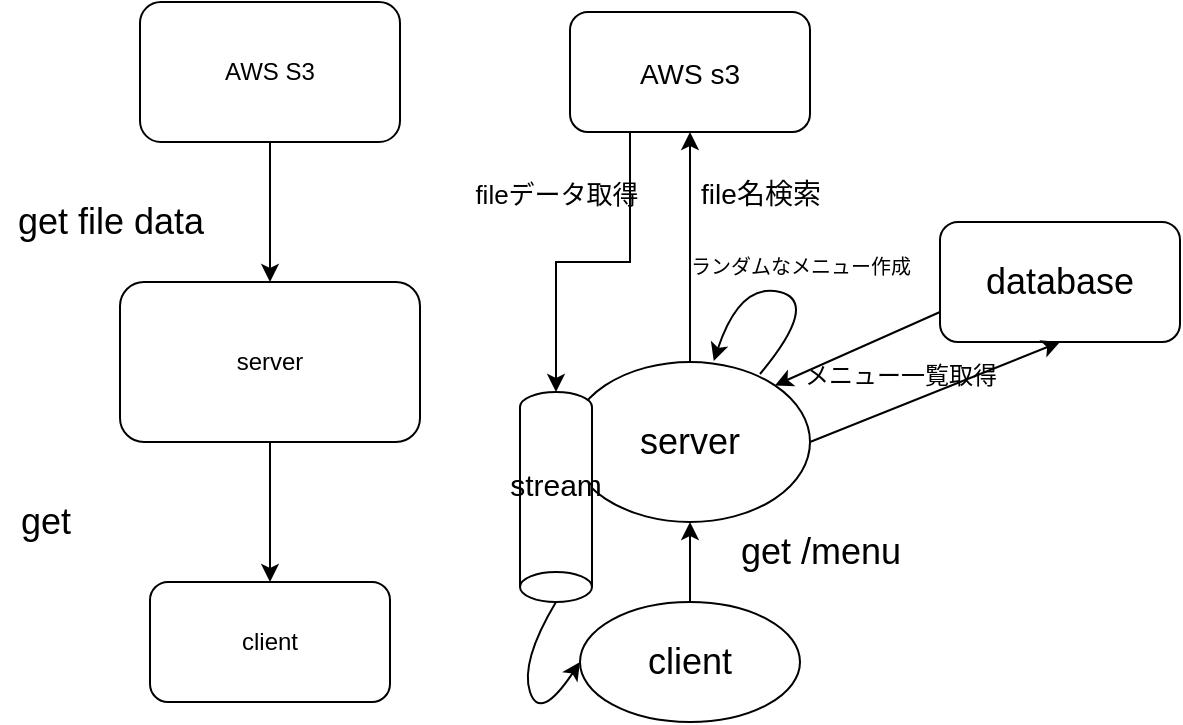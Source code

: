 <mxfile>
    <diagram id="J4f4gCjq6s69xZ1y2oTN" name="ページ1">
        <mxGraphModel dx="1059" dy="673" grid="1" gridSize="10" guides="1" tooltips="1" connect="1" arrows="1" fold="1" page="1" pageScale="1" pageWidth="827" pageHeight="1169" math="0" shadow="0">
            <root>
                <mxCell id="0"/>
                <mxCell id="1" parent="0"/>
                <mxCell id="2" value="AWS S3" style="rounded=1;whiteSpace=wrap;html=1;" parent="1" vertex="1">
                    <mxGeometry x="180" y="30" width="130" height="70" as="geometry"/>
                </mxCell>
                <mxCell id="6" value="server" style="rounded=1;whiteSpace=wrap;html=1;" parent="1" vertex="1">
                    <mxGeometry x="170" y="170" width="150" height="80" as="geometry"/>
                </mxCell>
                <mxCell id="7" value="" style="endArrow=classic;html=1;entryX=0.5;entryY=0;entryDx=0;entryDy=0;exitX=0.5;exitY=1;exitDx=0;exitDy=0;" parent="1" source="2" target="6" edge="1">
                    <mxGeometry width="50" height="50" relative="1" as="geometry">
                        <mxPoint x="230" y="280" as="sourcePoint"/>
                        <mxPoint x="280" y="230" as="targetPoint"/>
                    </mxGeometry>
                </mxCell>
                <mxCell id="8" value="&lt;font style=&quot;font-size: 18px&quot;&gt;get&amp;nbsp;&lt;/font&gt;" style="text;html=1;align=center;verticalAlign=middle;resizable=0;points=[];autosize=1;rotation=0;" parent="1" vertex="1">
                    <mxGeometry x="110" y="280" width="50" height="20" as="geometry"/>
                </mxCell>
                <mxCell id="9" value="client" style="rounded=1;whiteSpace=wrap;html=1;" parent="1" vertex="1">
                    <mxGeometry x="185" y="320" width="120" height="60" as="geometry"/>
                </mxCell>
                <mxCell id="10" value="" style="endArrow=classic;html=1;exitX=0.5;exitY=1;exitDx=0;exitDy=0;entryX=0.5;entryY=0;entryDx=0;entryDy=0;" parent="1" source="6" target="9" edge="1">
                    <mxGeometry width="50" height="50" relative="1" as="geometry">
                        <mxPoint x="230" y="280" as="sourcePoint"/>
                        <mxPoint x="280" y="230" as="targetPoint"/>
                    </mxGeometry>
                </mxCell>
                <mxCell id="11" value="get file data" style="text;html=1;align=center;verticalAlign=middle;resizable=0;points=[];autosize=1;rotation=0;fontSize=18;" parent="1" vertex="1">
                    <mxGeometry x="110" y="125" width="110" height="30" as="geometry"/>
                </mxCell>
                <mxCell id="29" style="edgeStyle=orthogonalEdgeStyle;rounded=0;orthogonalLoop=1;jettySize=auto;html=1;exitX=0.5;exitY=0;exitDx=0;exitDy=0;entryX=0.5;entryY=1;entryDx=0;entryDy=0;fontSize=18;" parent="1" source="12" target="28" edge="1">
                    <mxGeometry relative="1" as="geometry"/>
                </mxCell>
                <mxCell id="12" value="server" style="ellipse;whiteSpace=wrap;html=1;fontSize=18;" parent="1" vertex="1">
                    <mxGeometry x="395" y="210" width="120" height="80" as="geometry"/>
                </mxCell>
                <mxCell id="13" value="client" style="ellipse;whiteSpace=wrap;html=1;fontSize=18;" parent="1" vertex="1">
                    <mxGeometry x="400" y="330" width="110" height="60" as="geometry"/>
                </mxCell>
                <mxCell id="14" value="" style="endArrow=classic;html=1;fontSize=18;exitX=0.5;exitY=0;exitDx=0;exitDy=0;" parent="1" source="13" edge="1">
                    <mxGeometry width="50" height="50" relative="1" as="geometry">
                        <mxPoint x="460" y="270" as="sourcePoint"/>
                        <mxPoint x="455" y="290" as="targetPoint"/>
                    </mxGeometry>
                </mxCell>
                <mxCell id="15" value="get /menu" style="text;html=1;align=center;verticalAlign=middle;resizable=0;points=[];autosize=1;fontSize=18;" parent="1" vertex="1">
                    <mxGeometry x="470" y="290" width="100" height="30" as="geometry"/>
                </mxCell>
                <mxCell id="16" value="database" style="rounded=1;whiteSpace=wrap;html=1;fontSize=18;" parent="1" vertex="1">
                    <mxGeometry x="580" y="140" width="120" height="60" as="geometry"/>
                </mxCell>
                <mxCell id="17" value="" style="endArrow=classic;html=1;fontSize=18;entryX=0.5;entryY=1;entryDx=0;entryDy=0;exitX=1;exitY=0.5;exitDx=0;exitDy=0;" parent="1" source="12" target="16" edge="1">
                    <mxGeometry width="50" height="50" relative="1" as="geometry">
                        <mxPoint x="460" y="270" as="sourcePoint"/>
                        <mxPoint x="510" y="220" as="targetPoint"/>
                    </mxGeometry>
                </mxCell>
                <mxCell id="18" value="" style="endArrow=classic;html=1;fontSize=18;entryX=1;entryY=0;entryDx=0;entryDy=0;exitX=0;exitY=0.75;exitDx=0;exitDy=0;" parent="1" source="16" target="12" edge="1">
                    <mxGeometry width="50" height="50" relative="1" as="geometry">
                        <mxPoint x="460" y="270" as="sourcePoint"/>
                        <mxPoint x="510" y="220" as="targetPoint"/>
                    </mxGeometry>
                </mxCell>
                <mxCell id="20" value="&lt;font style=&quot;font-size: 12px&quot;&gt;メニュー一覧取得&lt;/font&gt;" style="text;html=1;align=center;verticalAlign=middle;resizable=0;points=[];autosize=1;fontSize=18;" parent="1" vertex="1">
                    <mxGeometry x="505" y="200" width="110" height="30" as="geometry"/>
                </mxCell>
                <mxCell id="24" value="" style="curved=1;endArrow=classic;html=1;fontSize=18;entryX=0.599;entryY=-0.006;entryDx=0;entryDy=0;entryPerimeter=0;" parent="1" target="12" edge="1">
                    <mxGeometry width="50" height="50" relative="1" as="geometry">
                        <mxPoint x="490" y="216" as="sourcePoint"/>
                        <mxPoint x="470" y="208" as="targetPoint"/>
                        <Array as="points">
                            <mxPoint x="520" y="180"/>
                            <mxPoint x="480" y="170"/>
                        </Array>
                    </mxGeometry>
                </mxCell>
                <mxCell id="26" value="&lt;font style=&quot;font-size: 10px&quot;&gt;ランダムなメニュー作成&lt;/font&gt;" style="text;html=1;align=center;verticalAlign=middle;resizable=0;points=[];autosize=1;fontSize=18;" parent="1" vertex="1">
                    <mxGeometry x="450" y="145" width="120" height="30" as="geometry"/>
                </mxCell>
                <mxCell id="27" value="&lt;span style=&quot;font-size: 15px&quot;&gt;stream&lt;/span&gt;" style="shape=cylinder3;whiteSpace=wrap;html=1;boundedLbl=1;backgroundOutline=1;size=7.503;fontSize=18;direction=west;" parent="1" vertex="1">
                    <mxGeometry x="370" y="225" width="36" height="105" as="geometry"/>
                </mxCell>
                <mxCell id="30" style="edgeStyle=orthogonalEdgeStyle;rounded=0;orthogonalLoop=1;jettySize=auto;html=1;exitX=0.25;exitY=1;exitDx=0;exitDy=0;entryX=0.5;entryY=1;entryDx=0;entryDy=0;entryPerimeter=0;fontSize=18;" parent="1" source="28" target="27" edge="1">
                    <mxGeometry relative="1" as="geometry"/>
                </mxCell>
                <mxCell id="28" value="&lt;font style=&quot;font-size: 14px&quot;&gt;AWS s3&lt;/font&gt;" style="rounded=1;whiteSpace=wrap;html=1;fontSize=18;" parent="1" vertex="1">
                    <mxGeometry x="395" y="35" width="120" height="60" as="geometry"/>
                </mxCell>
                <mxCell id="31" value="&lt;font style=&quot;font-size: 14px&quot;&gt;file名検索&lt;/font&gt;" style="text;html=1;align=center;verticalAlign=middle;resizable=0;points=[];autosize=1;fontSize=18;" parent="1" vertex="1">
                    <mxGeometry x="450" y="110" width="80" height="30" as="geometry"/>
                </mxCell>
                <mxCell id="34" value="&lt;font style=&quot;font-size: 13px&quot;&gt;fileデータ取得&lt;/font&gt;" style="text;html=1;align=center;verticalAlign=middle;resizable=0;points=[];autosize=1;fontSize=18;" parent="1" vertex="1">
                    <mxGeometry x="338" y="110" width="100" height="30" as="geometry"/>
                </mxCell>
                <mxCell id="36" value="" style="curved=1;endArrow=classic;html=1;fontSize=18;exitX=0.5;exitY=0;exitDx=0;exitDy=0;exitPerimeter=0;entryX=0;entryY=0.5;entryDx=0;entryDy=0;" parent="1" source="27" target="13" edge="1">
                    <mxGeometry width="50" height="50" relative="1" as="geometry">
                        <mxPoint x="460" y="250" as="sourcePoint"/>
                        <mxPoint x="620" y="410" as="targetPoint"/>
                        <Array as="points">
                            <mxPoint x="370" y="360"/>
                            <mxPoint x="380" y="390"/>
                        </Array>
                    </mxGeometry>
                </mxCell>
            </root>
        </mxGraphModel>
    </diagram>
</mxfile>